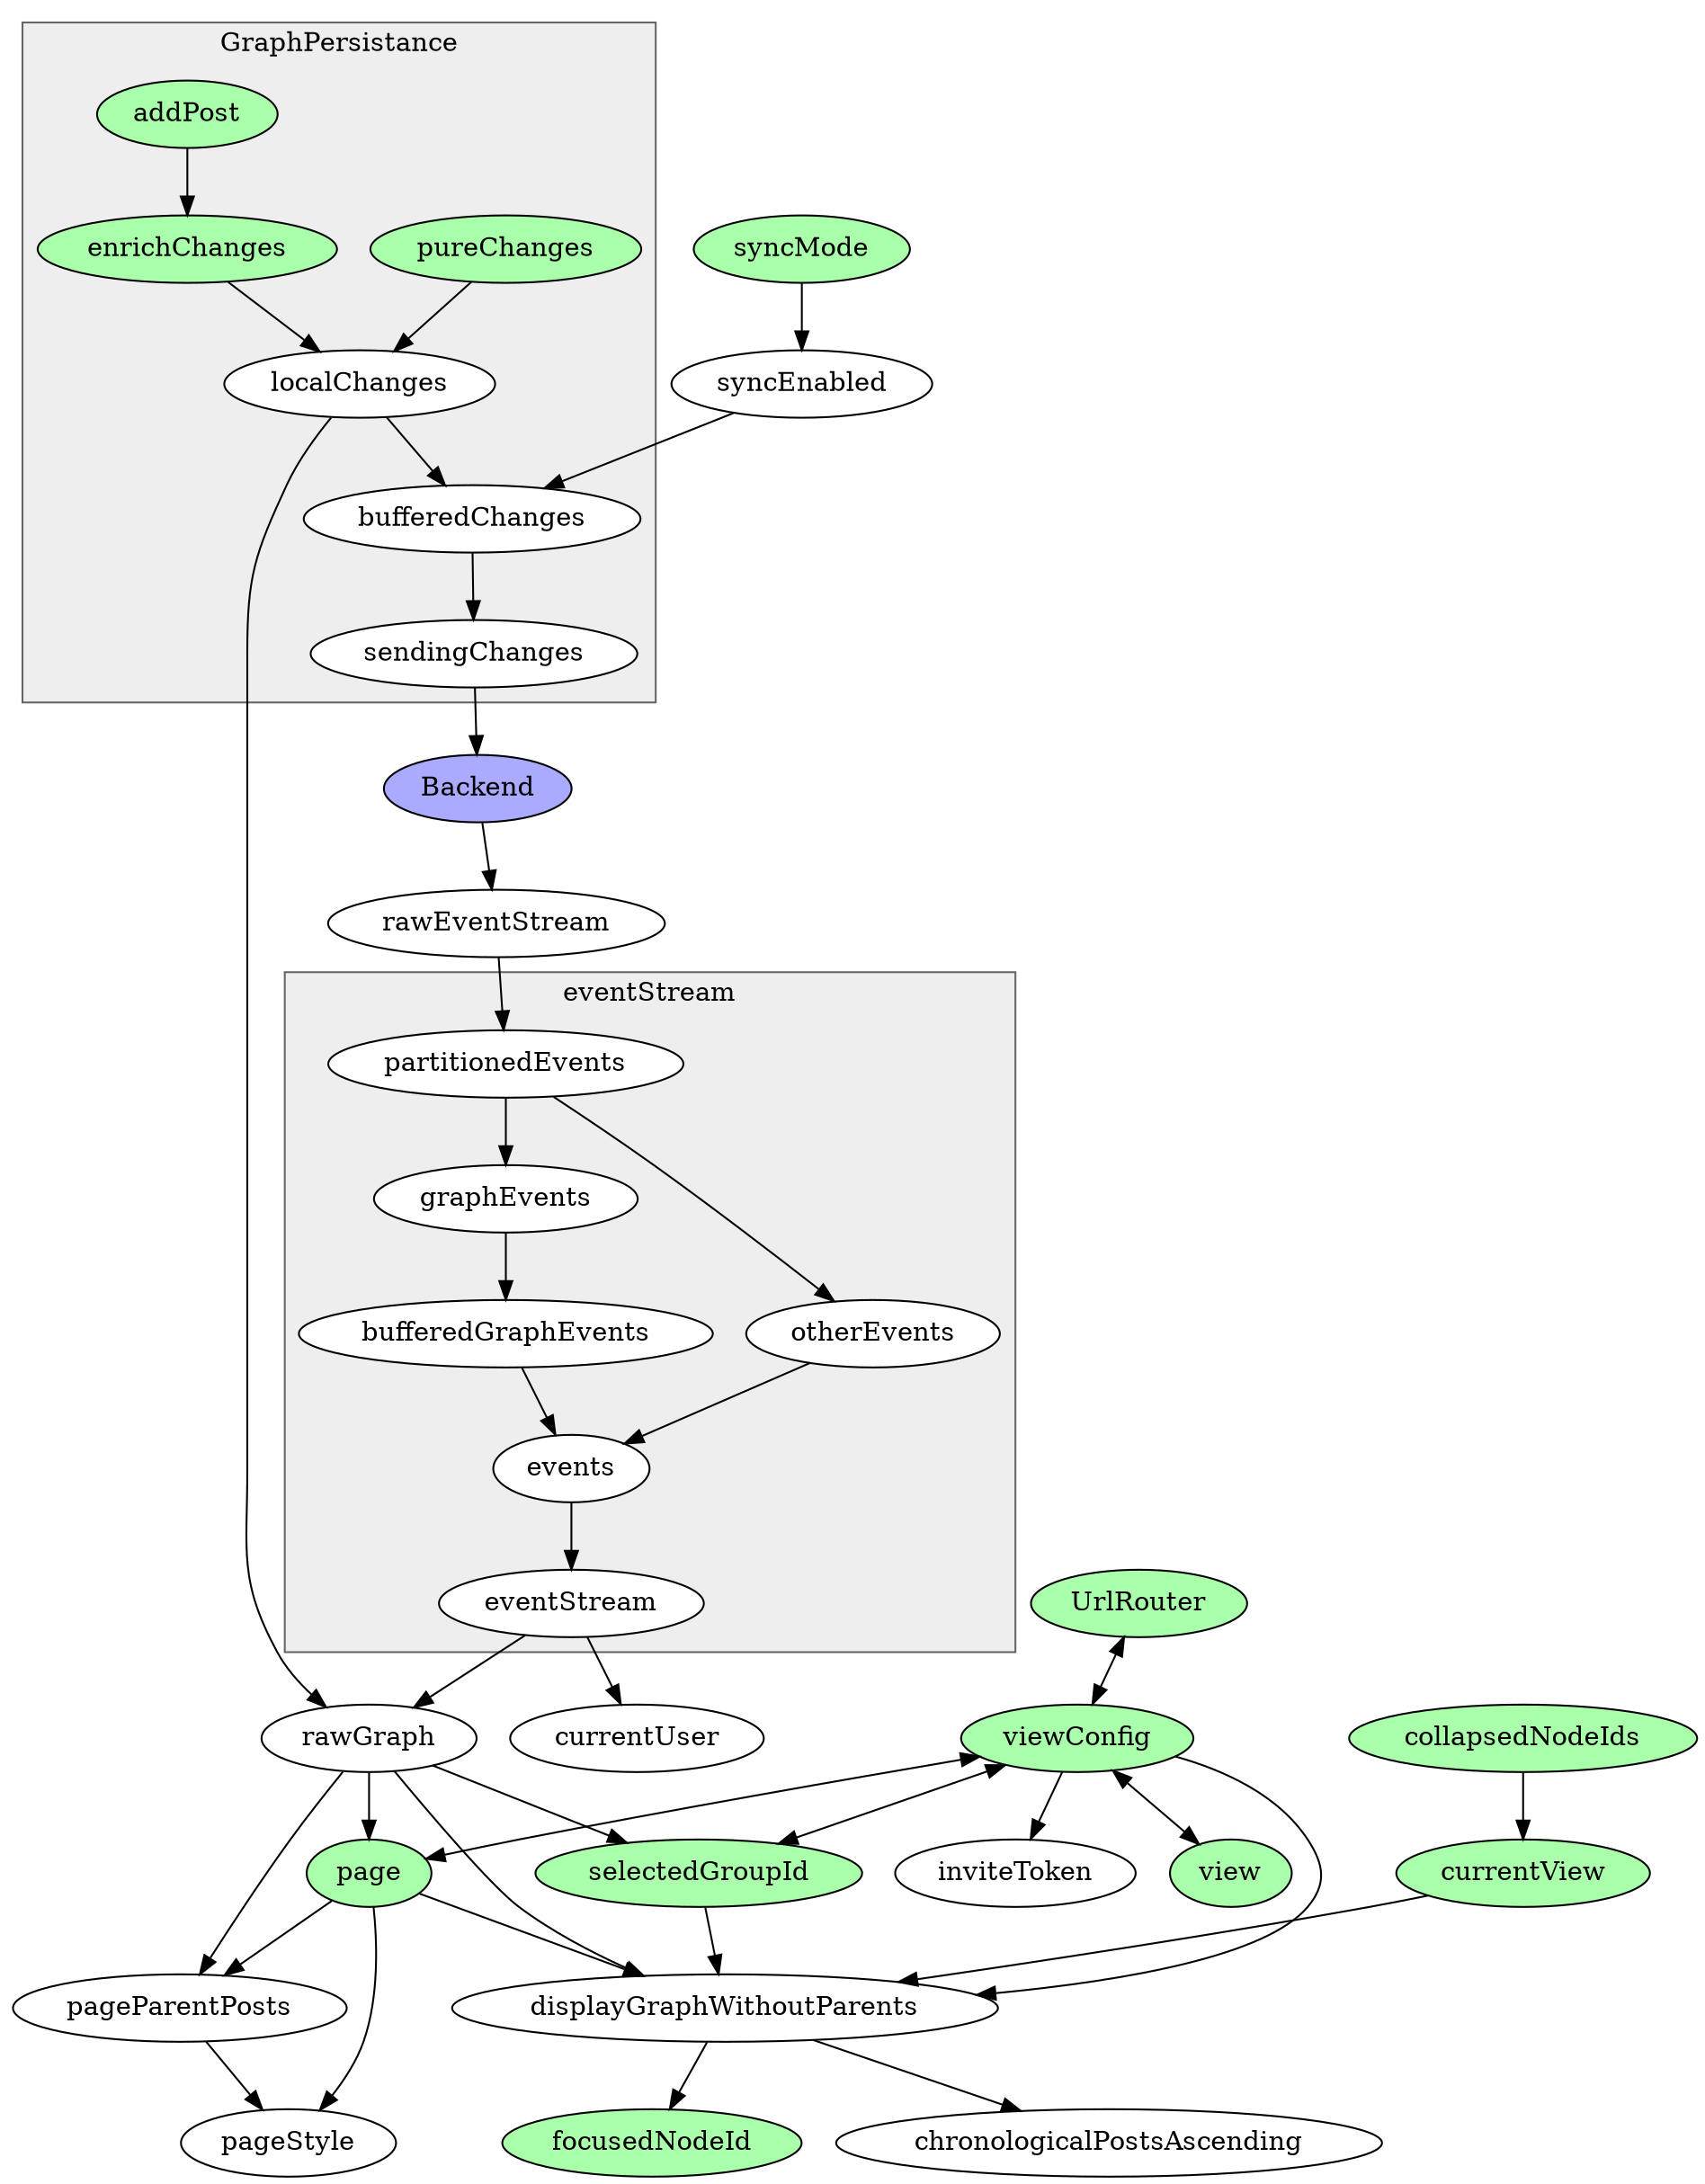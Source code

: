 digraph woost {
    /* rankdir = "LR" */

    subgraph cluster_GraphPersistance {
		label = "GraphPersistance"
		style=filled
		fillcolor="#EEEEEE"
		color="#666666"
		node [style=filled,color=black,fillcolor=white]
        localChanges
        enrichChanges [style=filled,fillcolor="#AAFFAA"]
        enrichChanges -> localChanges
        pureChanges [style=filled,fillcolor="#AAFFAA"]
        pureChanges -> localChanges
        addPost [style=filled,fillcolor="#AAFFAA"]
        addPost -> enrichChanges
        localChanges -> bufferedChanges
        bufferedChanges -> sendingChanges
	}

    Backend [style=filled,fillcolor="#AAAAFF"]

    rawEventStream
    sendingChanges -> Backend
    Backend -> rawEventStream

    syncMode [style=filled,fillcolor="#AAFFAA"]
    syncEnabled
    syncMode -> syncEnabled
    syncEnabled -> bufferedChanges

    subgraph cluster_eventStream {
		label = "eventStream"
		style=filled
		fillcolor="#EEEEEE"
		color="#666666"
		node [style=filled,color=black,fillcolor=white]
        partitionedEvents -> graphEvents
        partitionedEvents -> otherEvents
        graphEvents -> bufferedGraphEvents
        bufferedGraphEvents -> events
        otherEvents -> events
        events -> eventStream
	}
    rawEventStream -> partitionedEvents

    currentUser
    eventStream -> currentUser


    rawGraph
    eventStream -> rawGraph
    localChanges -> rawGraph

    viewConfig [style=filled,fillcolor="#AAFFAA"]
    UrlRouter [style=filled,fillcolor="#AAFFAA"]
    UrlRouter -> viewConfig [dir="both"]
    viewConfig -> inviteToken
    view [style=filled,fillcolor="#AAFFAA"]
    viewConfig -> view [dir="both"]

    page [style=filled,fillcolor="#AAFFAA"]
    viewConfig -> page [dir="both"]
    rawGraph -> page

    pageParentPosts
    page -> pageParentPosts
    rawGraph -> pageParentPosts

    pageStyle
    page -> pageStyle
    pageParentPosts -> pageStyle

    selectedGroupId [style=filled,fillcolor="#AAFFAA"]
    viewConfig -> selectedGroupId [dir="both"]
    rawGraph -> selectedGroupId

    collapsedNodeIds [style=filled,fillcolor="#AAFFAA"]

    currentView [style=filled,fillcolor="#AAFFAA"]
    collapsedNodeIds -> currentView

    displayGraphWithoutParents
    viewConfig -> displayGraphWithoutParents
    page -> displayGraphWithoutParents
    rawGraph -> displayGraphWithoutParents
    currentView -> displayGraphWithoutParents
    selectedGroupId -> displayGraphWithoutParents

    /* displayGraphWithParents */
    /* viewConfig -> displayGraphWithParents */
    /* page -> displayGraphWithParents */
    /* rawGraph -> displayGraphWithParents */
    /* currentView -> displayGraphWithParents */
    /* selectedGroupId -> displayGraphWithParents */

    displayGraphWithoutParents -> chronologicalPostsAscending

    focusedNodeId [style=filled,fillcolor="#AAFFAA"]
    displayGraphWithoutParents -> focusedNodeId
}
